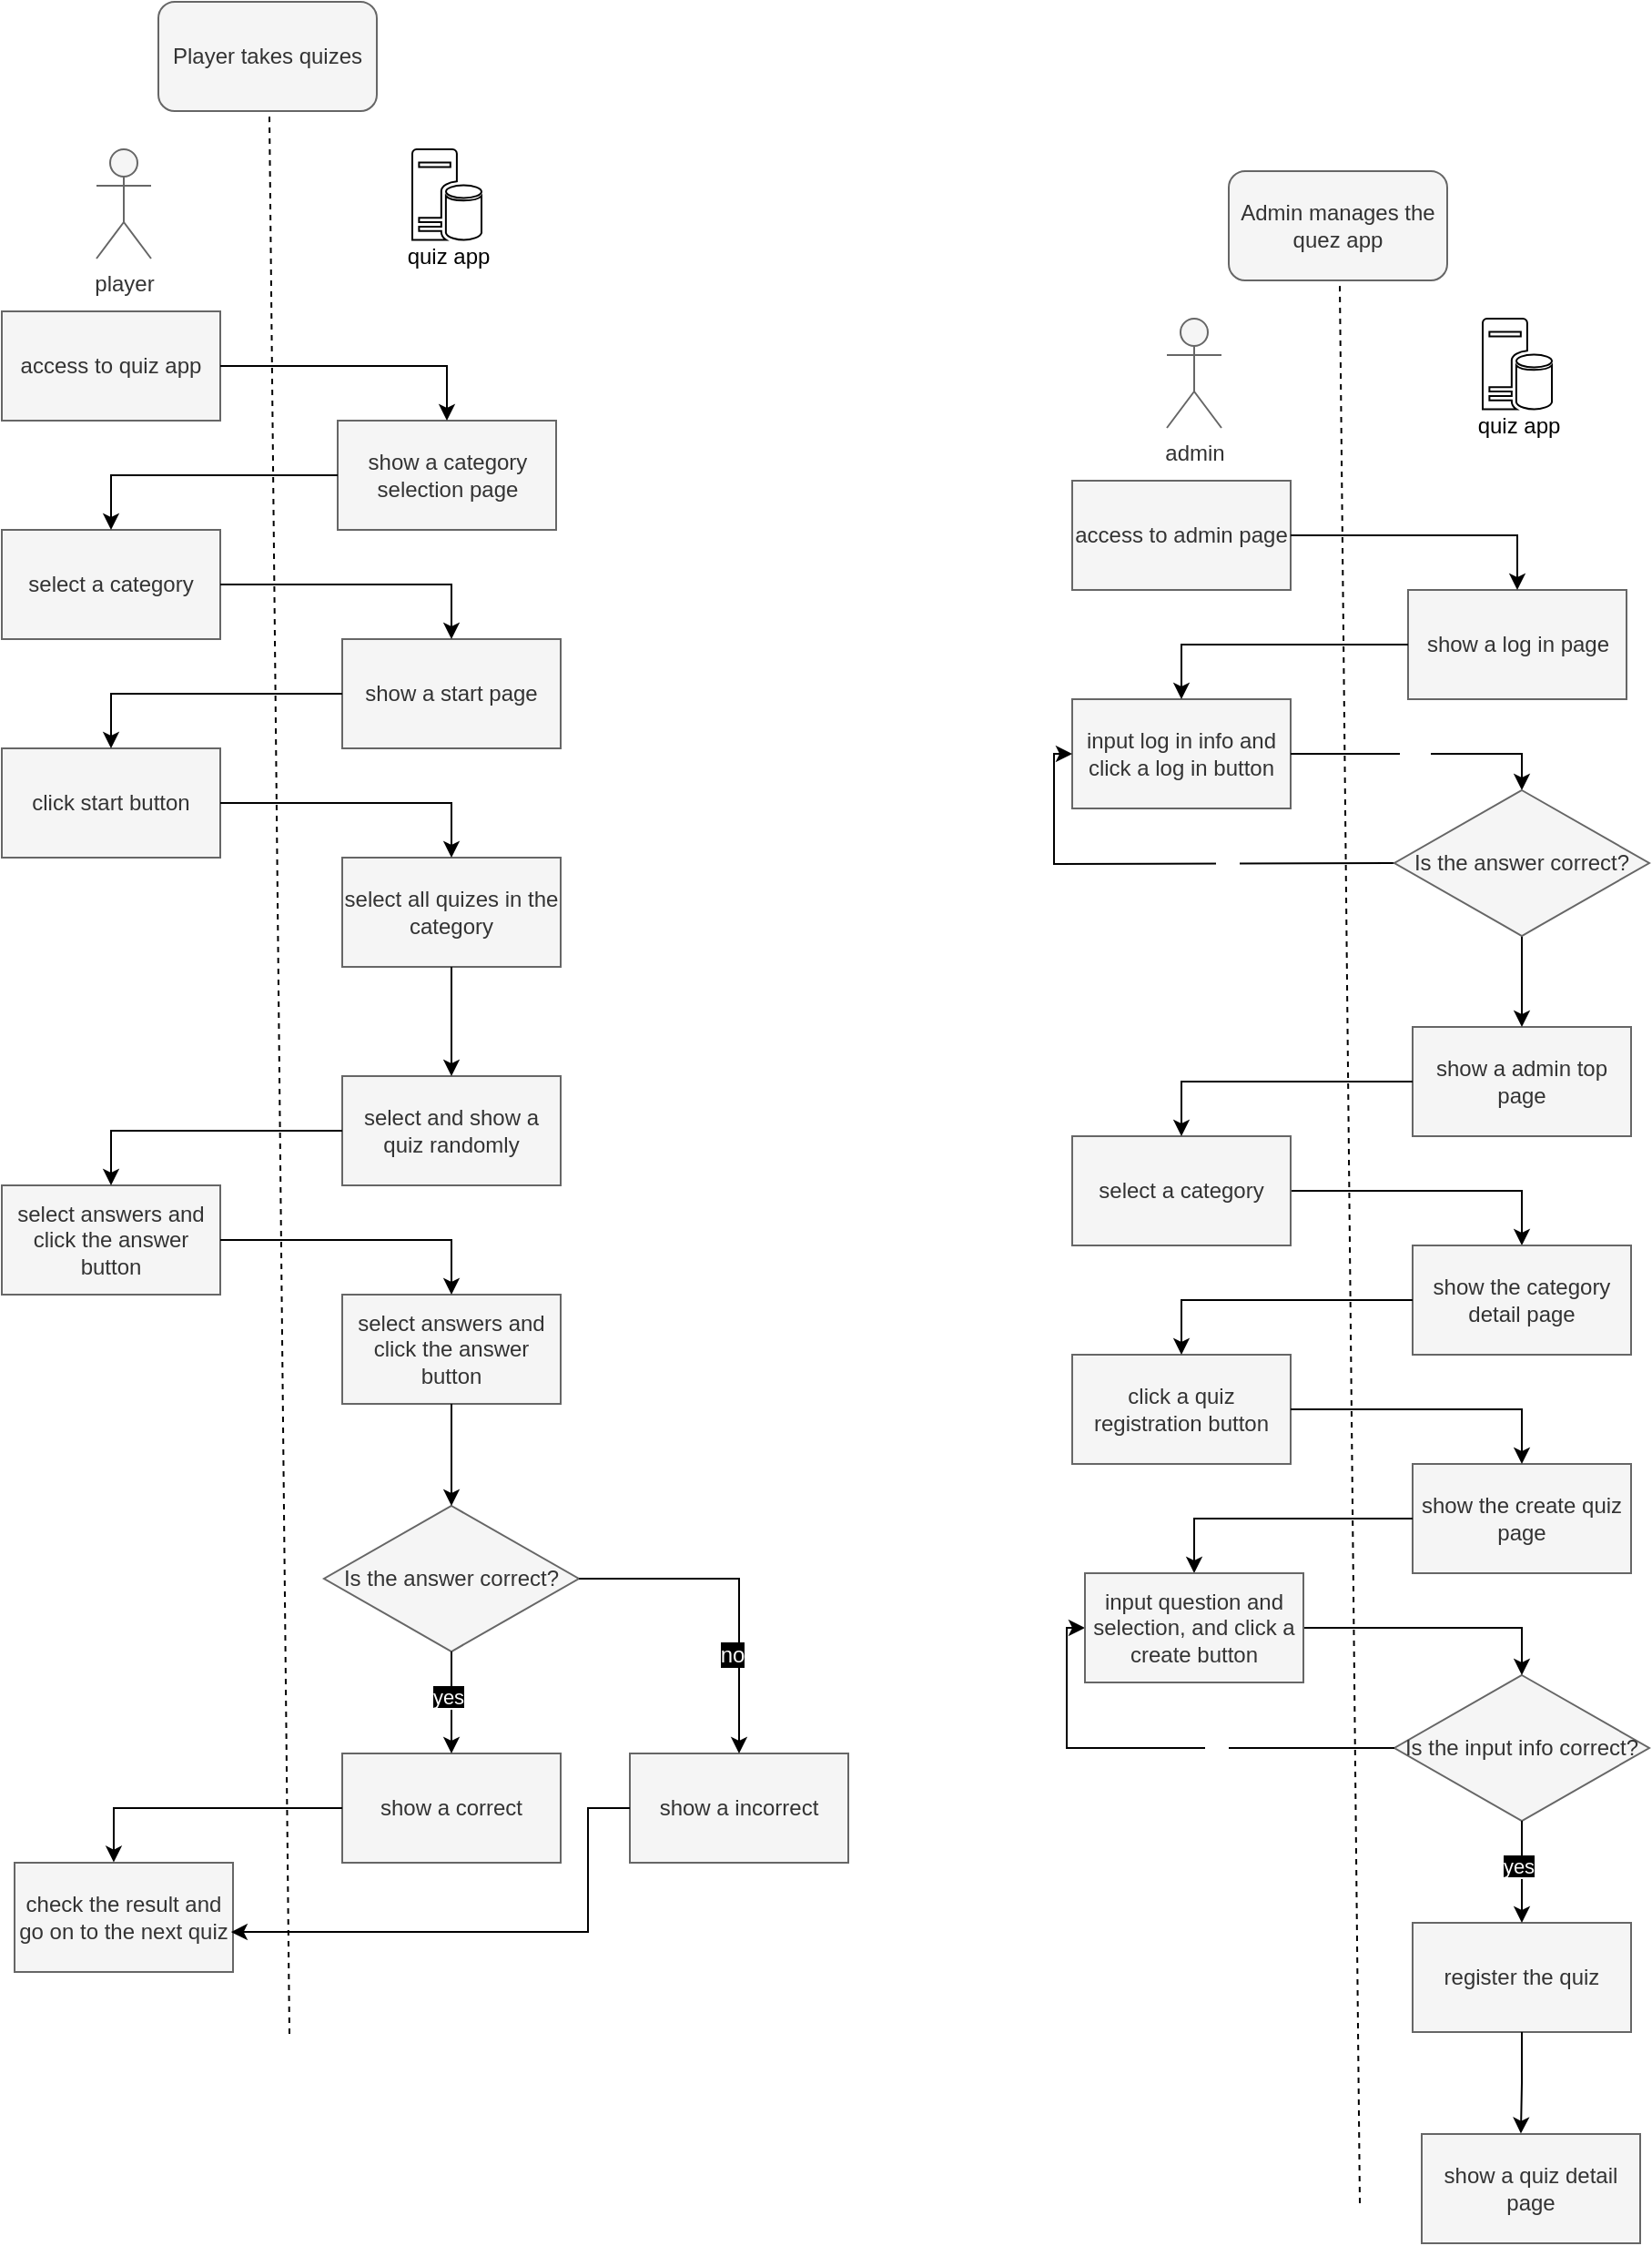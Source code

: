 <mxfile>
    <diagram id="BEIfao5eph6R9kFy9u2U" name="ページ1">
        <mxGraphModel dx="866" dy="761" grid="0" gridSize="10" guides="1" tooltips="1" connect="1" arrows="1" fold="1" page="1" pageScale="1" pageWidth="827" pageHeight="1169" background="#ffffff" math="0" shadow="0">
            <root>
                <mxCell id="0"/>
                <mxCell id="1" parent="0"/>
                <mxCell id="40" value="" style="group" vertex="1" connectable="0" parent="1">
                    <mxGeometry x="214" y="18" width="465" height="1082" as="geometry"/>
                </mxCell>
                <mxCell id="2" value="Player takes quizes" style="rounded=1;whiteSpace=wrap;html=1;fillColor=#f5f5f5;fontColor=#333333;strokeColor=#666666;" vertex="1" parent="40">
                    <mxGeometry x="86" width="120" height="60" as="geometry"/>
                </mxCell>
                <mxCell id="3" value="player" style="shape=umlActor;verticalLabelPosition=bottom;verticalAlign=top;html=1;outlineConnect=0;fillColor=#f5f5f5;fontColor=#333333;strokeColor=#666666;" vertex="1" parent="40">
                    <mxGeometry x="52" y="81" width="30" height="60" as="geometry"/>
                </mxCell>
                <mxCell id="9" value="" style="group" vertex="1" connectable="0" parent="40">
                    <mxGeometry x="213" y="81" width="63" height="72" as="geometry"/>
                </mxCell>
                <mxCell id="5" value="" style="sketch=0;pointerEvents=1;shadow=0;dashed=0;html=1;labelPosition=center;verticalLabelPosition=bottom;verticalAlign=top;align=center;shape=mxgraph.mscae.enterprise.database_server;" vertex="1" parent="9">
                    <mxGeometry x="12.5" width="38" height="50" as="geometry"/>
                </mxCell>
                <mxCell id="8" value="&lt;font color=&quot;#000000&quot;&gt;quiz app&lt;/font&gt;" style="text;html=1;align=center;verticalAlign=middle;resizable=0;points=[];autosize=1;strokeColor=none;fillColor=none;" vertex="1" parent="9">
                    <mxGeometry y="46" width="63" height="26" as="geometry"/>
                </mxCell>
                <mxCell id="11" value="access to quiz app" style="rounded=0;whiteSpace=wrap;html=1;fontColor=#333333;fillColor=#f5f5f5;strokeColor=#666666;" vertex="1" parent="40">
                    <mxGeometry y="170" width="120" height="60" as="geometry"/>
                </mxCell>
                <mxCell id="13" value="show a category selection page" style="rounded=0;whiteSpace=wrap;html=1;fontColor=#333333;fillColor=#f5f5f5;strokeColor=#666666;" vertex="1" parent="40">
                    <mxGeometry x="184.5" y="230" width="120" height="60" as="geometry"/>
                </mxCell>
                <mxCell id="14" style="edgeStyle=orthogonalEdgeStyle;html=1;entryX=0.5;entryY=0;entryDx=0;entryDy=0;strokeColor=#000000;fontColor=#000000;rounded=0;" edge="1" parent="40" source="11" target="13">
                    <mxGeometry relative="1" as="geometry"/>
                </mxCell>
                <mxCell id="15" value="select a category" style="rounded=0;whiteSpace=wrap;html=1;fontColor=#333333;fillColor=#f5f5f5;strokeColor=#666666;" vertex="1" parent="40">
                    <mxGeometry y="290" width="120" height="60" as="geometry"/>
                </mxCell>
                <mxCell id="16" style="edgeStyle=orthogonalEdgeStyle;rounded=0;html=1;entryX=0.5;entryY=0;entryDx=0;entryDy=0;strokeColor=#000000;fontColor=#000000;" edge="1" parent="40" source="13" target="15">
                    <mxGeometry relative="1" as="geometry"/>
                </mxCell>
                <mxCell id="17" value="show a start page" style="rounded=0;whiteSpace=wrap;html=1;fontColor=#333333;fillColor=#f5f5f5;strokeColor=#666666;" vertex="1" parent="40">
                    <mxGeometry x="187" y="350" width="120" height="60" as="geometry"/>
                </mxCell>
                <mxCell id="27" style="edgeStyle=orthogonalEdgeStyle;rounded=0;html=1;entryX=0.5;entryY=0;entryDx=0;entryDy=0;strokeColor=#000000;fontColor=#000000;" edge="1" parent="40" source="15" target="17">
                    <mxGeometry relative="1" as="geometry"/>
                </mxCell>
                <mxCell id="18" value="click start button" style="rounded=0;whiteSpace=wrap;html=1;fontColor=#333333;fillColor=#f5f5f5;strokeColor=#666666;" vertex="1" parent="40">
                    <mxGeometry y="410" width="120" height="60" as="geometry"/>
                </mxCell>
                <mxCell id="28" style="edgeStyle=orthogonalEdgeStyle;rounded=0;html=1;entryX=0.5;entryY=0;entryDx=0;entryDy=0;strokeColor=#000000;fontColor=#000000;" edge="1" parent="40" source="17" target="18">
                    <mxGeometry relative="1" as="geometry"/>
                </mxCell>
                <mxCell id="19" value="select all quizes in the category" style="rounded=0;whiteSpace=wrap;html=1;fontColor=#333333;fillColor=#f5f5f5;strokeColor=#666666;" vertex="1" parent="40">
                    <mxGeometry x="187" y="470" width="120" height="60" as="geometry"/>
                </mxCell>
                <mxCell id="29" style="edgeStyle=orthogonalEdgeStyle;rounded=0;html=1;entryX=0.5;entryY=0;entryDx=0;entryDy=0;strokeColor=#000000;fontColor=#000000;" edge="1" parent="40" source="18" target="19">
                    <mxGeometry relative="1" as="geometry"/>
                </mxCell>
                <mxCell id="20" value="select and show a quiz randomly" style="rounded=0;whiteSpace=wrap;html=1;fontColor=#333333;fillColor=#f5f5f5;strokeColor=#666666;" vertex="1" parent="40">
                    <mxGeometry x="187" y="590" width="120" height="60" as="geometry"/>
                </mxCell>
                <mxCell id="30" style="edgeStyle=orthogonalEdgeStyle;rounded=0;html=1;entryX=0.5;entryY=0;entryDx=0;entryDy=0;strokeColor=#000000;fontColor=#000000;" edge="1" parent="40" source="19" target="20">
                    <mxGeometry relative="1" as="geometry"/>
                </mxCell>
                <mxCell id="21" value="select answers and click the answer button" style="rounded=0;whiteSpace=wrap;html=1;fontColor=#333333;fillColor=#f5f5f5;strokeColor=#666666;" vertex="1" parent="40">
                    <mxGeometry y="650" width="120" height="60" as="geometry"/>
                </mxCell>
                <mxCell id="31" style="edgeStyle=orthogonalEdgeStyle;rounded=0;html=1;entryX=0.5;entryY=0;entryDx=0;entryDy=0;strokeColor=#000000;fontColor=#000000;" edge="1" parent="40" source="20" target="21">
                    <mxGeometry relative="1" as="geometry"/>
                </mxCell>
                <mxCell id="22" value="select answers and click the answer button" style="rounded=0;whiteSpace=wrap;html=1;fontColor=#333333;fillColor=#f5f5f5;strokeColor=#666666;" vertex="1" parent="40">
                    <mxGeometry x="187" y="710" width="120" height="60" as="geometry"/>
                </mxCell>
                <mxCell id="32" style="edgeStyle=orthogonalEdgeStyle;rounded=0;html=1;entryX=0.5;entryY=0;entryDx=0;entryDy=0;strokeColor=#000000;fontColor=#000000;" edge="1" parent="40" source="21" target="22">
                    <mxGeometry relative="1" as="geometry"/>
                </mxCell>
                <mxCell id="23" value="Is the answer correct?" style="rhombus;whiteSpace=wrap;html=1;fontColor=#333333;fillColor=#f5f5f5;strokeColor=#666666;" vertex="1" parent="40">
                    <mxGeometry x="177" y="826" width="140" height="80" as="geometry"/>
                </mxCell>
                <mxCell id="33" style="edgeStyle=orthogonalEdgeStyle;rounded=0;html=1;entryX=0.5;entryY=0;entryDx=0;entryDy=0;strokeColor=#000000;fontColor=#000000;" edge="1" parent="40" source="22" target="23">
                    <mxGeometry relative="1" as="geometry"/>
                </mxCell>
                <mxCell id="24" value="show a correct" style="rounded=0;whiteSpace=wrap;html=1;fontColor=#333333;fillColor=#f5f5f5;strokeColor=#666666;" vertex="1" parent="40">
                    <mxGeometry x="187" y="962" width="120" height="60" as="geometry"/>
                </mxCell>
                <mxCell id="34" style="edgeStyle=orthogonalEdgeStyle;rounded=0;html=1;entryX=0.5;entryY=0;entryDx=0;entryDy=0;strokeColor=#000000;fontColor=#000000;" edge="1" parent="40" source="23" target="24">
                    <mxGeometry relative="1" as="geometry"/>
                </mxCell>
                <mxCell id="38" value="&lt;font style=&quot;background-color: rgb(0, 0, 0);&quot; color=&quot;#ffffff&quot;&gt;yes&lt;/font&gt;" style="edgeLabel;html=1;align=center;verticalAlign=middle;resizable=0;points=[];fontColor=#000000;" vertex="1" connectable="0" parent="34">
                    <mxGeometry x="-0.121" y="-2" relative="1" as="geometry">
                        <mxPoint as="offset"/>
                    </mxGeometry>
                </mxCell>
                <mxCell id="25" value="show a incorrect" style="rounded=0;whiteSpace=wrap;html=1;fontColor=#333333;fillColor=#f5f5f5;strokeColor=#666666;" vertex="1" parent="40">
                    <mxGeometry x="345" y="962" width="120" height="60" as="geometry"/>
                </mxCell>
                <mxCell id="35" style="edgeStyle=orthogonalEdgeStyle;rounded=0;html=1;entryX=0.5;entryY=0;entryDx=0;entryDy=0;strokeColor=#000000;fontColor=#000000;" edge="1" parent="40" source="23" target="25">
                    <mxGeometry relative="1" as="geometry"/>
                </mxCell>
                <mxCell id="26" value="check the result and go on to the next quiz" style="rounded=0;whiteSpace=wrap;html=1;fontColor=#333333;fillColor=#f5f5f5;strokeColor=#666666;" vertex="1" parent="40">
                    <mxGeometry x="7" y="1022" width="120" height="60" as="geometry"/>
                </mxCell>
                <mxCell id="36" style="edgeStyle=orthogonalEdgeStyle;rounded=0;html=1;entryX=0.454;entryY=-0.004;entryDx=0;entryDy=0;entryPerimeter=0;strokeColor=#000000;fontColor=#000000;" edge="1" parent="40" source="24" target="26">
                    <mxGeometry relative="1" as="geometry"/>
                </mxCell>
                <mxCell id="37" style="edgeStyle=orthogonalEdgeStyle;rounded=0;html=1;entryX=0.991;entryY=0.634;entryDx=0;entryDy=0;entryPerimeter=0;strokeColor=#000000;fontColor=#000000;" edge="1" parent="40" source="25" target="26">
                    <mxGeometry relative="1" as="geometry">
                        <Array as="points">
                            <mxPoint x="322" y="992"/>
                            <mxPoint x="322" y="1060"/>
                        </Array>
                    </mxGeometry>
                </mxCell>
                <mxCell id="39" value="&lt;font style=&quot;background-color: rgb(0, 0, 0);&quot;&gt;no&lt;/font&gt;" style="text;html=1;align=center;verticalAlign=middle;resizable=0;points=[];autosize=1;strokeColor=none;fillColor=none;fontColor=#FFFFFF;" vertex="1" parent="40">
                    <mxGeometry x="385" y="895" width="31" height="26" as="geometry"/>
                </mxCell>
                <mxCell id="12" value="" style="endArrow=none;dashed=1;html=1;fontColor=#000000;strokeColor=#000000;" edge="1" parent="40">
                    <mxGeometry width="50" height="50" relative="1" as="geometry">
                        <mxPoint x="158" y="1116" as="sourcePoint"/>
                        <mxPoint x="147" y="63" as="targetPoint"/>
                    </mxGeometry>
                </mxCell>
                <mxCell id="42" value="Admin manages the quez app" style="rounded=1;whiteSpace=wrap;html=1;fillColor=#f5f5f5;fontColor=#333333;strokeColor=#666666;" vertex="1" parent="1">
                    <mxGeometry x="888" y="111" width="120" height="60" as="geometry"/>
                </mxCell>
                <mxCell id="43" value="admin" style="shape=umlActor;verticalLabelPosition=bottom;verticalAlign=top;html=1;outlineConnect=0;fillColor=#f5f5f5;fontColor=#333333;strokeColor=#666666;" vertex="1" parent="1">
                    <mxGeometry x="854" y="192" width="30" height="60" as="geometry"/>
                </mxCell>
                <mxCell id="44" value="" style="group" vertex="1" connectable="0" parent="1">
                    <mxGeometry x="1015" y="192" width="63" height="72" as="geometry"/>
                </mxCell>
                <mxCell id="45" value="" style="sketch=0;pointerEvents=1;shadow=0;dashed=0;html=1;labelPosition=center;verticalLabelPosition=bottom;verticalAlign=top;align=center;shape=mxgraph.mscae.enterprise.database_server;" vertex="1" parent="44">
                    <mxGeometry x="12.5" width="38" height="50" as="geometry"/>
                </mxCell>
                <mxCell id="46" value="&lt;font color=&quot;#000000&quot;&gt;quiz app&lt;/font&gt;" style="text;html=1;align=center;verticalAlign=middle;resizable=0;points=[];autosize=1;strokeColor=none;fillColor=none;" vertex="1" parent="44">
                    <mxGeometry y="46" width="63" height="26" as="geometry"/>
                </mxCell>
                <mxCell id="47" value="access to admin page" style="rounded=0;whiteSpace=wrap;html=1;fontColor=#333333;fillColor=#f5f5f5;strokeColor=#666666;" vertex="1" parent="1">
                    <mxGeometry x="802" y="281" width="120" height="60" as="geometry"/>
                </mxCell>
                <mxCell id="48" value="show a log in page" style="rounded=0;whiteSpace=wrap;html=1;fontColor=#333333;fillColor=#f5f5f5;strokeColor=#666666;" vertex="1" parent="1">
                    <mxGeometry x="986.5" y="341" width="120" height="60" as="geometry"/>
                </mxCell>
                <mxCell id="49" style="edgeStyle=orthogonalEdgeStyle;html=1;entryX=0.5;entryY=0;entryDx=0;entryDy=0;strokeColor=#000000;fontColor=#000000;rounded=0;" edge="1" parent="1" source="47" target="48">
                    <mxGeometry relative="1" as="geometry"/>
                </mxCell>
                <mxCell id="50" value="input log in info and click a log in button" style="rounded=0;whiteSpace=wrap;html=1;fontColor=#333333;fillColor=#f5f5f5;strokeColor=#666666;" vertex="1" parent="1">
                    <mxGeometry x="802" y="401" width="120" height="60" as="geometry"/>
                </mxCell>
                <mxCell id="51" style="edgeStyle=orthogonalEdgeStyle;rounded=0;html=1;entryX=0.5;entryY=0;entryDx=0;entryDy=0;strokeColor=#000000;fontColor=#000000;" edge="1" parent="1" source="48" target="50">
                    <mxGeometry relative="1" as="geometry"/>
                </mxCell>
                <mxCell id="53" style="edgeStyle=orthogonalEdgeStyle;rounded=0;html=1;entryX=0.5;entryY=0;entryDx=0;entryDy=0;strokeColor=#000000;fontColor=#000000;" edge="1" parent="1" source="50" target="112">
                    <mxGeometry relative="1" as="geometry">
                        <mxPoint x="1049" y="461.0" as="targetPoint"/>
                    </mxGeometry>
                </mxCell>
                <mxCell id="116" value="yes" style="edgeLabel;html=1;align=center;verticalAlign=middle;resizable=0;points=[];fontColor=#FFFFFF;" vertex="1" connectable="0" parent="53">
                    <mxGeometry x="-0.085" y="-1" relative="1" as="geometry">
                        <mxPoint as="offset"/>
                    </mxGeometry>
                </mxCell>
                <mxCell id="122" style="edgeStyle=orthogonalEdgeStyle;rounded=0;html=1;entryX=0.5;entryY=0;entryDx=0;entryDy=0;strokeColor=#000000;fontColor=#FFFFFF;" edge="1" parent="1" source="54" target="58">
                    <mxGeometry relative="1" as="geometry"/>
                </mxCell>
                <mxCell id="54" value="select a category" style="rounded=0;whiteSpace=wrap;html=1;fontColor=#333333;fillColor=#f5f5f5;strokeColor=#666666;" vertex="1" parent="1">
                    <mxGeometry x="802" y="641" width="120" height="60" as="geometry"/>
                </mxCell>
                <mxCell id="55" style="edgeStyle=orthogonalEdgeStyle;rounded=0;html=1;entryX=0;entryY=0.5;entryDx=0;entryDy=0;strokeColor=#000000;fontColor=#000000;" edge="1" parent="1" target="50">
                    <mxGeometry relative="1" as="geometry">
                        <mxPoint x="989" y="491.0" as="sourcePoint"/>
                    </mxGeometry>
                </mxCell>
                <mxCell id="114" value="no" style="edgeLabel;html=1;align=center;verticalAlign=middle;resizable=0;points=[];fontColor=#FFFFFF;" vertex="1" connectable="0" parent="55">
                    <mxGeometry x="-0.235" y="-1" relative="1" as="geometry">
                        <mxPoint as="offset"/>
                    </mxGeometry>
                </mxCell>
                <mxCell id="56" value="show a admin top page" style="rounded=0;whiteSpace=wrap;html=1;fontColor=#333333;fillColor=#f5f5f5;strokeColor=#666666;" vertex="1" parent="1">
                    <mxGeometry x="989" y="581" width="120" height="60" as="geometry"/>
                </mxCell>
                <mxCell id="58" value="show the category detail page" style="rounded=0;whiteSpace=wrap;html=1;fontColor=#333333;fillColor=#f5f5f5;strokeColor=#666666;" vertex="1" parent="1">
                    <mxGeometry x="989" y="701" width="120" height="60" as="geometry"/>
                </mxCell>
                <mxCell id="59" style="edgeStyle=orthogonalEdgeStyle;rounded=0;html=1;entryX=0.5;entryY=0;entryDx=0;entryDy=0;strokeColor=#000000;fontColor=#000000;" edge="1" parent="1" source="56" target="54">
                    <mxGeometry relative="1" as="geometry"/>
                </mxCell>
                <mxCell id="60" value="click a quiz registration button" style="rounded=0;whiteSpace=wrap;html=1;fontColor=#333333;fillColor=#f5f5f5;strokeColor=#666666;" vertex="1" parent="1">
                    <mxGeometry x="802" y="761" width="120" height="60" as="geometry"/>
                </mxCell>
                <mxCell id="61" style="edgeStyle=orthogonalEdgeStyle;rounded=0;html=1;entryX=0.5;entryY=0;entryDx=0;entryDy=0;strokeColor=#000000;fontColor=#000000;" edge="1" parent="1" source="58" target="60">
                    <mxGeometry relative="1" as="geometry"/>
                </mxCell>
                <mxCell id="62" value="show the create quiz page" style="rounded=0;whiteSpace=wrap;html=1;fontColor=#333333;fillColor=#f5f5f5;strokeColor=#666666;" vertex="1" parent="1">
                    <mxGeometry x="989" y="821" width="120" height="60" as="geometry"/>
                </mxCell>
                <mxCell id="63" style="edgeStyle=orthogonalEdgeStyle;rounded=0;html=1;entryX=0.5;entryY=0;entryDx=0;entryDy=0;strokeColor=#000000;fontColor=#000000;" edge="1" parent="1" source="60" target="62">
                    <mxGeometry relative="1" as="geometry"/>
                </mxCell>
                <mxCell id="64" value="Is the input info correct?" style="rhombus;whiteSpace=wrap;html=1;fontColor=#333333;fillColor=#f5f5f5;strokeColor=#666666;" vertex="1" parent="1">
                    <mxGeometry x="979" y="937" width="140" height="80" as="geometry"/>
                </mxCell>
                <mxCell id="65" style="edgeStyle=orthogonalEdgeStyle;rounded=0;html=1;entryX=0.5;entryY=0;entryDx=0;entryDy=0;strokeColor=#000000;fontColor=#000000;" edge="1" parent="1" source="62" target="117">
                    <mxGeometry relative="1" as="geometry"/>
                </mxCell>
                <mxCell id="66" value="register the quiz" style="rounded=0;whiteSpace=wrap;html=1;fontColor=#333333;fillColor=#f5f5f5;strokeColor=#666666;" vertex="1" parent="1">
                    <mxGeometry x="989" y="1073" width="120" height="60" as="geometry"/>
                </mxCell>
                <mxCell id="67" style="edgeStyle=orthogonalEdgeStyle;rounded=0;html=1;entryX=0.5;entryY=0;entryDx=0;entryDy=0;strokeColor=#000000;fontColor=#000000;" edge="1" parent="1" source="64" target="66">
                    <mxGeometry relative="1" as="geometry"/>
                </mxCell>
                <mxCell id="68" value="&lt;font style=&quot;background-color: rgb(0, 0, 0);&quot; color=&quot;#ffffff&quot;&gt;yes&lt;/font&gt;" style="edgeLabel;html=1;align=center;verticalAlign=middle;resizable=0;points=[];fontColor=#000000;" vertex="1" connectable="0" parent="67">
                    <mxGeometry x="-0.121" y="-2" relative="1" as="geometry">
                        <mxPoint as="offset"/>
                    </mxGeometry>
                </mxCell>
                <mxCell id="70" style="edgeStyle=orthogonalEdgeStyle;rounded=0;html=1;entryX=0;entryY=0.5;entryDx=0;entryDy=0;strokeColor=#000000;fontColor=#000000;" edge="1" parent="1" source="64" target="117">
                    <mxGeometry relative="1" as="geometry"/>
                </mxCell>
                <mxCell id="120" value="no" style="edgeLabel;html=1;align=center;verticalAlign=middle;resizable=0;points=[];fontColor=#FFFFFF;" vertex="1" connectable="0" parent="70">
                    <mxGeometry x="-0.234" y="-3" relative="1" as="geometry">
                        <mxPoint as="offset"/>
                    </mxGeometry>
                </mxCell>
                <mxCell id="71" value="show a quiz detail page" style="rounded=0;whiteSpace=wrap;html=1;fontColor=#333333;fillColor=#f5f5f5;strokeColor=#666666;" vertex="1" parent="1">
                    <mxGeometry x="994" y="1189" width="120" height="60" as="geometry"/>
                </mxCell>
                <mxCell id="72" style="edgeStyle=orthogonalEdgeStyle;rounded=0;html=1;entryX=0.454;entryY=-0.004;entryDx=0;entryDy=0;entryPerimeter=0;strokeColor=#000000;fontColor=#000000;" edge="1" parent="1" source="66" target="71">
                    <mxGeometry relative="1" as="geometry"/>
                </mxCell>
                <mxCell id="75" value="" style="endArrow=none;dashed=1;html=1;fontColor=#000000;strokeColor=#000000;" edge="1" parent="1">
                    <mxGeometry width="50" height="50" relative="1" as="geometry">
                        <mxPoint x="960" y="1227" as="sourcePoint"/>
                        <mxPoint x="949" y="174" as="targetPoint"/>
                    </mxGeometry>
                </mxCell>
                <mxCell id="115" style="edgeStyle=orthogonalEdgeStyle;rounded=0;html=1;entryX=0.5;entryY=0;entryDx=0;entryDy=0;strokeColor=#000000;fontColor=#FFFFFF;" edge="1" parent="1" source="112" target="56">
                    <mxGeometry relative="1" as="geometry"/>
                </mxCell>
                <mxCell id="112" value="Is the answer correct?" style="rhombus;whiteSpace=wrap;html=1;fontColor=#333333;fillColor=#f5f5f5;strokeColor=#666666;" vertex="1" parent="1">
                    <mxGeometry x="979" y="451" width="140" height="80" as="geometry"/>
                </mxCell>
                <mxCell id="121" style="edgeStyle=orthogonalEdgeStyle;rounded=0;html=1;entryX=0.5;entryY=0;entryDx=0;entryDy=0;strokeColor=#000000;fontColor=#FFFFFF;" edge="1" parent="1" source="117" target="64">
                    <mxGeometry relative="1" as="geometry"/>
                </mxCell>
                <mxCell id="117" value="input question and selection, and click a create button" style="rounded=0;whiteSpace=wrap;html=1;fontColor=#333333;fillColor=#f5f5f5;strokeColor=#666666;" vertex="1" parent="1">
                    <mxGeometry x="809" y="881" width="120" height="60" as="geometry"/>
                </mxCell>
            </root>
        </mxGraphModel>
    </diagram>
</mxfile>